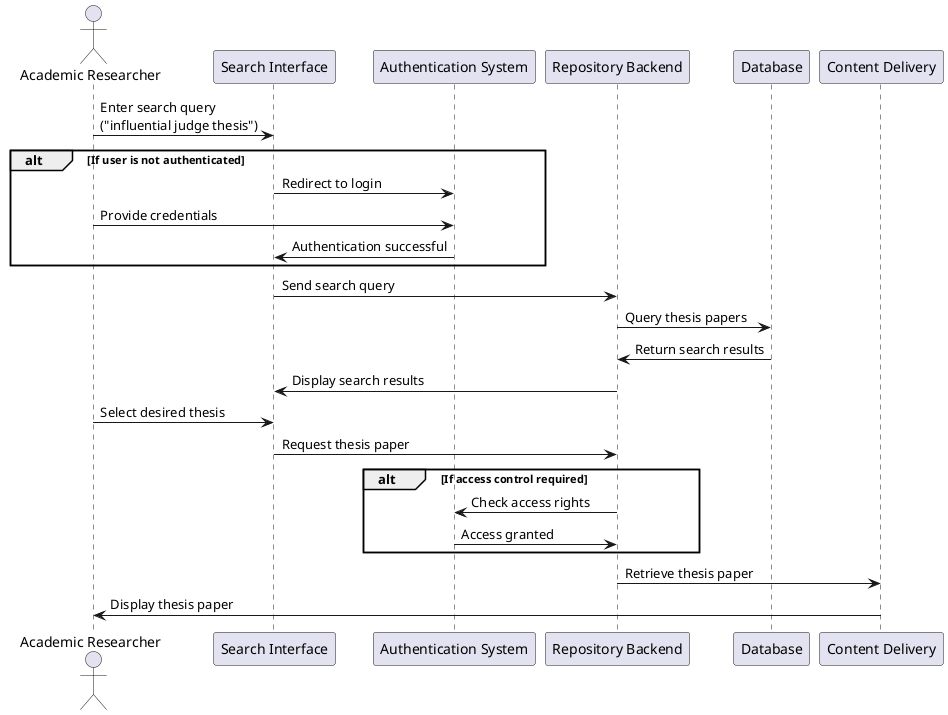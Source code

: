@startuml
actor Researcher as "Academic Researcher"
participant "Search Interface" as Search
participant "Authentication System" as Auth
participant "Repository Backend" as Backend
participant "Database" as DB
participant "Content Delivery" as Content

Researcher -> Search: Enter search query\n("influential judge thesis")
alt If user is not authenticated
    Search -> Auth: Redirect to login
    Researcher -> Auth: Provide credentials
    Auth -> Search: Authentication successful
end

Search -> Backend: Send search query
Backend -> DB: Query thesis papers
DB -> Backend: Return search results
Backend -> Search: Display search results
Researcher -> Search: Select desired thesis
Search -> Backend: Request thesis paper
alt If access control required
    Backend -> Auth: Check access rights
    Auth -> Backend: Access granted
end
Backend -> Content: Retrieve thesis paper
Content -> Researcher: Display thesis paper

@enduml